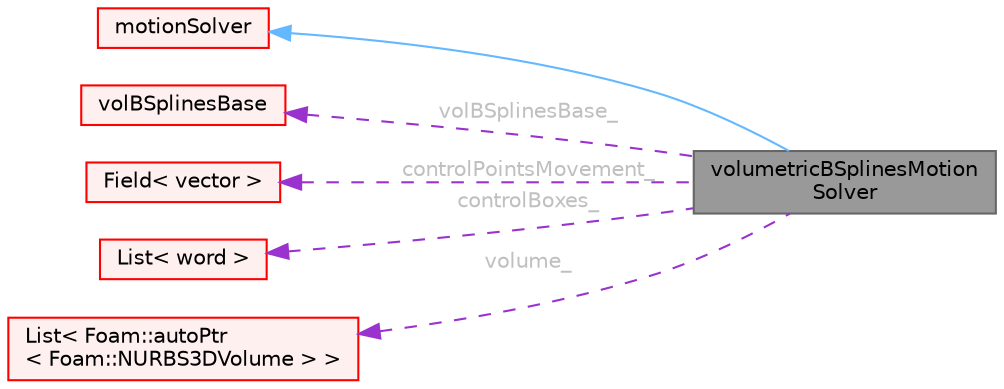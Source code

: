 digraph "volumetricBSplinesMotionSolver"
{
 // LATEX_PDF_SIZE
  bgcolor="transparent";
  edge [fontname=Helvetica,fontsize=10,labelfontname=Helvetica,labelfontsize=10];
  node [fontname=Helvetica,fontsize=10,shape=box,height=0.2,width=0.4];
  rankdir="LR";
  Node1 [id="Node000001",label="volumetricBSplinesMotion\lSolver",height=0.2,width=0.4,color="gray40", fillcolor="grey60", style="filled", fontcolor="black",tooltip="A mesh motion solver based on volumetric B-Splines."];
  Node2 -> Node1 [id="edge1_Node000001_Node000002",dir="back",color="steelblue1",style="solid",tooltip=" "];
  Node2 [id="Node000002",label="motionSolver",height=0.2,width=0.4,color="red", fillcolor="#FFF0F0", style="filled",URL="$classFoam_1_1motionSolver.html",tooltip="Virtual base class for mesh motion solver."];
  Node16 -> Node1 [id="edge2_Node000001_Node000016",dir="back",color="darkorchid3",style="dashed",tooltip=" ",label=" volBSplinesBase_",fontcolor="grey" ];
  Node16 [id="Node000016",label="volBSplinesBase",height=0.2,width=0.4,color="red", fillcolor="#FFF0F0", style="filled",URL="$classFoam_1_1volBSplinesBase.html",tooltip="Class constructing a number of volumetric B-Splines boxes, read from dynamicMeshDict...."];
  Node65 -> Node1 [id="edge3_Node000001_Node000065",dir="back",color="darkorchid3",style="dashed",tooltip=" ",label=" controlPointsMovement_",fontcolor="grey" ];
  Node65 [id="Node000065",label="Field\< vector \>",height=0.2,width=0.4,color="red", fillcolor="#FFF0F0", style="filled",URL="$classFoam_1_1Field.html",tooltip=" "];
  Node68 -> Node1 [id="edge4_Node000001_Node000068",dir="back",color="darkorchid3",style="dashed",tooltip=" ",label=" controlBoxes_",fontcolor="grey" ];
  Node68 [id="Node000068",label="List\< word \>",height=0.2,width=0.4,color="red", fillcolor="#FFF0F0", style="filled",URL="$classFoam_1_1List.html",tooltip=" "];
  Node70 -> Node1 [id="edge5_Node000001_Node000070",dir="back",color="darkorchid3",style="dashed",tooltip=" ",label=" volume_",fontcolor="grey" ];
  Node70 [id="Node000070",label="List\< Foam::autoPtr\l\< Foam::NURBS3DVolume \> \>",height=0.2,width=0.4,color="red", fillcolor="#FFF0F0", style="filled",URL="$classFoam_1_1List.html",tooltip=" "];
}
